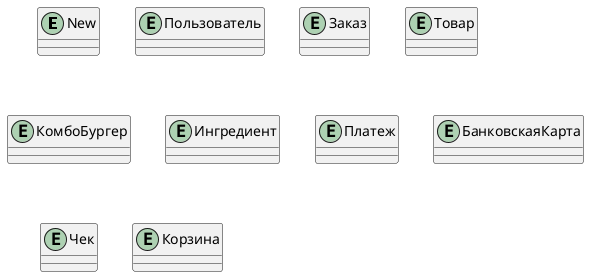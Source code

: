 @startuml
entity New {
}

entity Пользователь {
}

entity Заказ {
}

entity Товар {
}

entity КомбоБургер {
}

entity Ингредиент {

}


entity Платеж {

}

entity БанковскаяКарта {

}


entity Чек {
}

entity Корзина {
}
@enduml